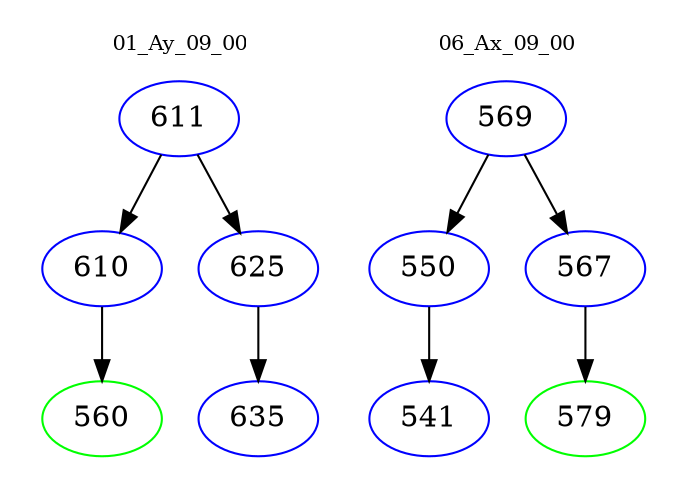 digraph{
subgraph cluster_0 {
color = white
label = "01_Ay_09_00";
fontsize=10;
T0_611 [label="611", color="blue"]
T0_611 -> T0_610 [color="black"]
T0_610 [label="610", color="blue"]
T0_610 -> T0_560 [color="black"]
T0_560 [label="560", color="green"]
T0_611 -> T0_625 [color="black"]
T0_625 [label="625", color="blue"]
T0_625 -> T0_635 [color="black"]
T0_635 [label="635", color="blue"]
}
subgraph cluster_1 {
color = white
label = "06_Ax_09_00";
fontsize=10;
T1_569 [label="569", color="blue"]
T1_569 -> T1_550 [color="black"]
T1_550 [label="550", color="blue"]
T1_550 -> T1_541 [color="black"]
T1_541 [label="541", color="blue"]
T1_569 -> T1_567 [color="black"]
T1_567 [label="567", color="blue"]
T1_567 -> T1_579 [color="black"]
T1_579 [label="579", color="green"]
}
}
